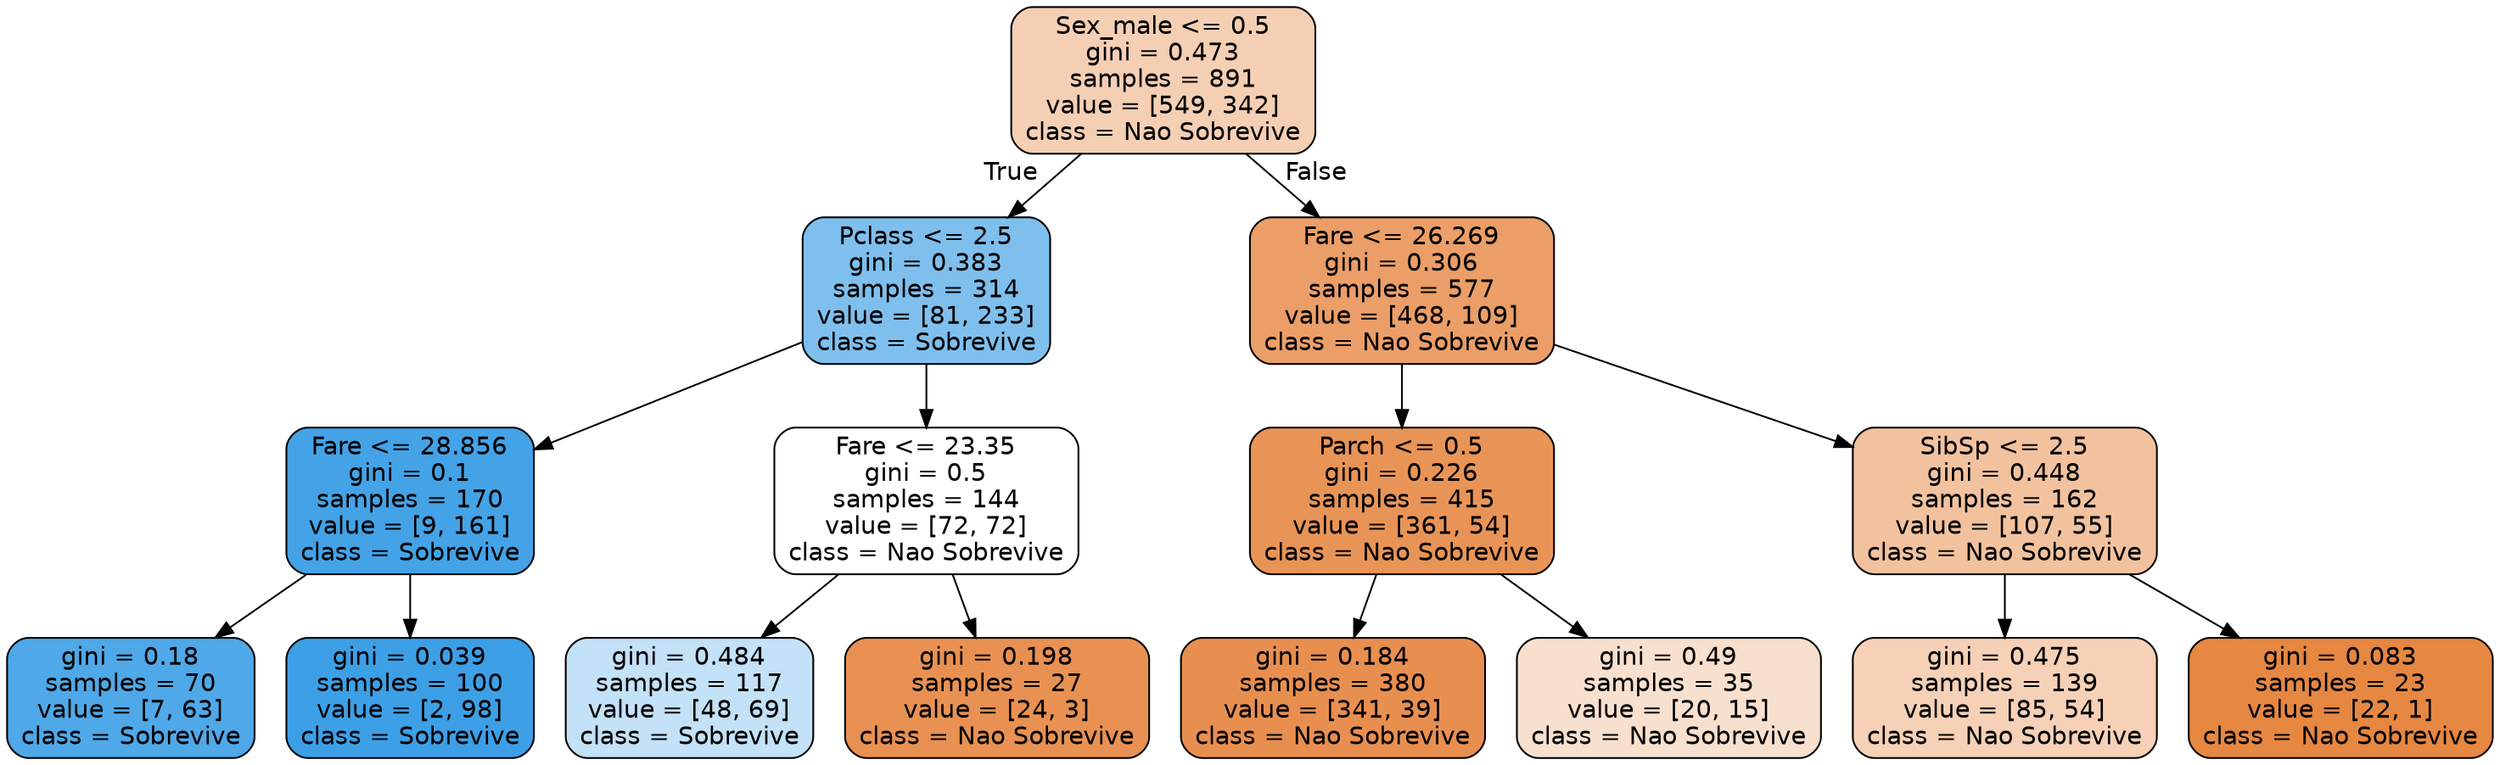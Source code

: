 digraph Tree {
node [shape=box, style="filled, rounded", color="black", fontname="helvetica"] ;
edge [fontname="helvetica"] ;
0 [label="Sex_male <= 0.5\ngini = 0.473\nsamples = 891\nvalue = [549, 342]\nclass = Nao Sobrevive", fillcolor="#f5cfb4"] ;
1 [label="Pclass <= 2.5\ngini = 0.383\nsamples = 314\nvalue = [81, 233]\nclass = Sobrevive", fillcolor="#7ebfee"] ;
0 -> 1 [labeldistance=2.5, labelangle=45, headlabel="True"] ;
2 [label="Fare <= 28.856\ngini = 0.1\nsamples = 170\nvalue = [9, 161]\nclass = Sobrevive", fillcolor="#44a2e6"] ;
1 -> 2 ;
3 [label="gini = 0.18\nsamples = 70\nvalue = [7, 63]\nclass = Sobrevive", fillcolor="#4fa8e8"] ;
2 -> 3 ;
4 [label="gini = 0.039\nsamples = 100\nvalue = [2, 98]\nclass = Sobrevive", fillcolor="#3d9fe6"] ;
2 -> 4 ;
5 [label="Fare <= 23.35\ngini = 0.5\nsamples = 144\nvalue = [72, 72]\nclass = Nao Sobrevive", fillcolor="#ffffff"] ;
1 -> 5 ;
6 [label="gini = 0.484\nsamples = 117\nvalue = [48, 69]\nclass = Sobrevive", fillcolor="#c3e1f7"] ;
5 -> 6 ;
7 [label="gini = 0.198\nsamples = 27\nvalue = [24, 3]\nclass = Nao Sobrevive", fillcolor="#e89152"] ;
5 -> 7 ;
8 [label="Fare <= 26.269\ngini = 0.306\nsamples = 577\nvalue = [468, 109]\nclass = Nao Sobrevive", fillcolor="#eb9e67"] ;
0 -> 8 [labeldistance=2.5, labelangle=-45, headlabel="False"] ;
9 [label="Parch <= 0.5\ngini = 0.226\nsamples = 415\nvalue = [361, 54]\nclass = Nao Sobrevive", fillcolor="#e99457"] ;
8 -> 9 ;
10 [label="gini = 0.184\nsamples = 380\nvalue = [341, 39]\nclass = Nao Sobrevive", fillcolor="#e88f50"] ;
9 -> 10 ;
11 [label="gini = 0.49\nsamples = 35\nvalue = [20, 15]\nclass = Nao Sobrevive", fillcolor="#f8e0ce"] ;
9 -> 11 ;
12 [label="SibSp <= 2.5\ngini = 0.448\nsamples = 162\nvalue = [107, 55]\nclass = Nao Sobrevive", fillcolor="#f2c29f"] ;
8 -> 12 ;
13 [label="gini = 0.475\nsamples = 139\nvalue = [85, 54]\nclass = Nao Sobrevive", fillcolor="#f6d1b7"] ;
12 -> 13 ;
14 [label="gini = 0.083\nsamples = 23\nvalue = [22, 1]\nclass = Nao Sobrevive", fillcolor="#e68742"] ;
12 -> 14 ;
}
